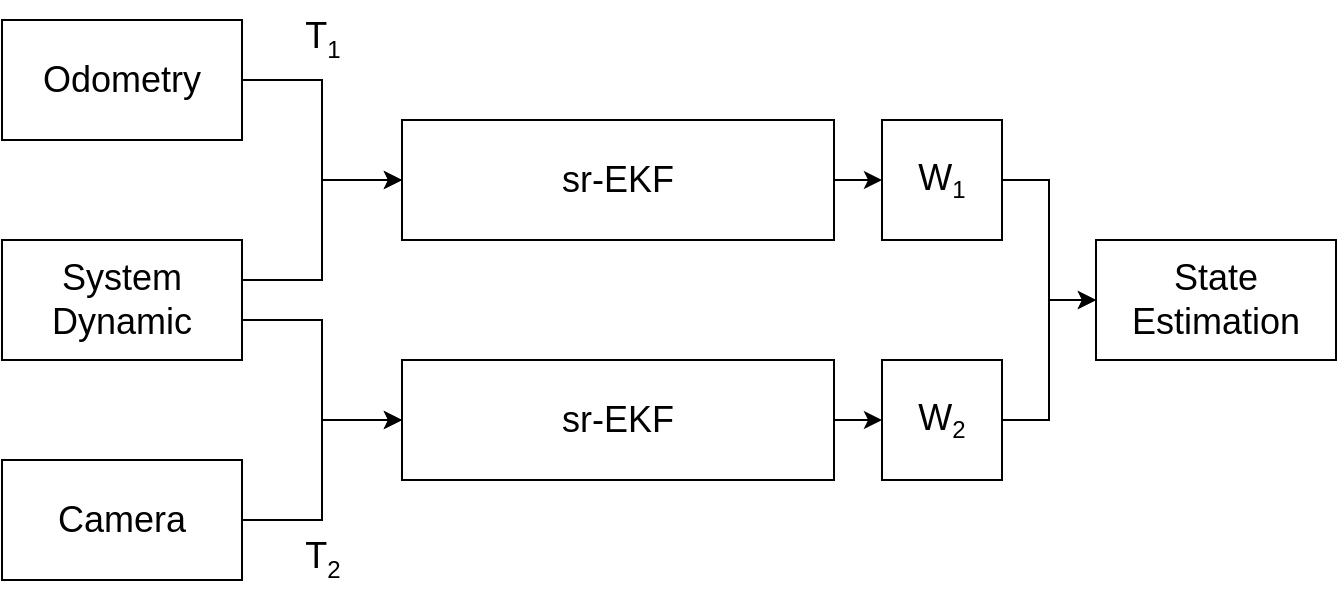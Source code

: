 <mxfile version="21.3.7" type="device">
  <diagram id="De45ii2Sp3PFvOTu69Ke" name="第 1 页">
    <mxGraphModel dx="911" dy="418" grid="1" gridSize="10" guides="1" tooltips="1" connect="1" arrows="1" fold="1" page="1" pageScale="1" pageWidth="827" pageHeight="1169" math="1" shadow="0">
      <root>
        <mxCell id="0" />
        <mxCell id="1" parent="0" />
        <mxCell id="NGuuJl21pHQzUnoow5Hf-10" style="edgeStyle=orthogonalEdgeStyle;rounded=0;orthogonalLoop=1;jettySize=auto;html=1;exitX=1;exitY=0.5;exitDx=0;exitDy=0;fontSize=18;entryX=0;entryY=0.5;entryDx=0;entryDy=0;" parent="1" source="NGuuJl21pHQzUnoow5Hf-1" target="NGuuJl21pHQzUnoow5Hf-4" edge="1">
          <mxGeometry relative="1" as="geometry">
            <mxPoint x="250" y="200" as="targetPoint" />
            <Array as="points">
              <mxPoint x="210" y="260" />
              <mxPoint x="250" y="260" />
              <mxPoint x="250" y="210" />
            </Array>
          </mxGeometry>
        </mxCell>
        <mxCell id="NGuuJl21pHQzUnoow5Hf-11" style="edgeStyle=orthogonalEdgeStyle;rounded=0;orthogonalLoop=1;jettySize=auto;html=1;exitX=1;exitY=0.5;exitDx=0;exitDy=0;entryX=0;entryY=0.5;entryDx=0;entryDy=0;fontSize=18;" parent="1" source="NGuuJl21pHQzUnoow5Hf-1" target="NGuuJl21pHQzUnoow5Hf-5" edge="1">
          <mxGeometry relative="1" as="geometry">
            <Array as="points">
              <mxPoint x="210" y="280" />
              <mxPoint x="250" y="280" />
              <mxPoint x="250" y="330" />
            </Array>
          </mxGeometry>
        </mxCell>
        <mxCell id="NGuuJl21pHQzUnoow5Hf-1" value="&lt;font style=&quot;font-size: 18px;&quot;&gt;System Dynamic&lt;/font&gt;" style="rounded=0;whiteSpace=wrap;html=1;" parent="1" vertex="1">
          <mxGeometry x="90" y="240" width="120" height="60" as="geometry" />
        </mxCell>
        <mxCell id="NGuuJl21pHQzUnoow5Hf-8" style="edgeStyle=orthogonalEdgeStyle;rounded=0;orthogonalLoop=1;jettySize=auto;html=1;exitX=1;exitY=0.5;exitDx=0;exitDy=0;entryX=0;entryY=0.5;entryDx=0;entryDy=0;fontSize=18;" parent="1" source="NGuuJl21pHQzUnoow5Hf-2" target="NGuuJl21pHQzUnoow5Hf-4" edge="1">
          <mxGeometry relative="1" as="geometry" />
        </mxCell>
        <mxCell id="NGuuJl21pHQzUnoow5Hf-2" value="Odometry" style="rounded=0;whiteSpace=wrap;html=1;fontSize=18;" parent="1" vertex="1">
          <mxGeometry x="90" y="130" width="120" height="60" as="geometry" />
        </mxCell>
        <mxCell id="NGuuJl21pHQzUnoow5Hf-13" style="edgeStyle=orthogonalEdgeStyle;rounded=0;orthogonalLoop=1;jettySize=auto;html=1;exitX=1;exitY=0.5;exitDx=0;exitDy=0;fontSize=18;entryX=0;entryY=0.5;entryDx=0;entryDy=0;" parent="1" source="NGuuJl21pHQzUnoow5Hf-3" target="NGuuJl21pHQzUnoow5Hf-5" edge="1">
          <mxGeometry relative="1" as="geometry">
            <mxPoint x="250" y="360" as="targetPoint" />
          </mxGeometry>
        </mxCell>
        <mxCell id="NGuuJl21pHQzUnoow5Hf-3" value="Camera" style="rounded=0;whiteSpace=wrap;html=1;fontSize=18;" parent="1" vertex="1">
          <mxGeometry x="90" y="350" width="120" height="60" as="geometry" />
        </mxCell>
        <mxCell id="NGuuJl21pHQzUnoow5Hf-18" style="edgeStyle=orthogonalEdgeStyle;rounded=0;orthogonalLoop=1;jettySize=auto;html=1;exitX=1;exitY=0.5;exitDx=0;exitDy=0;entryX=0;entryY=0.5;entryDx=0;entryDy=0;fontSize=12;" parent="1" source="NGuuJl21pHQzUnoow5Hf-4" target="NGuuJl21pHQzUnoow5Hf-16" edge="1">
          <mxGeometry relative="1" as="geometry" />
        </mxCell>
        <mxCell id="NGuuJl21pHQzUnoow5Hf-4" value="sr-EKF" style="rounded=0;whiteSpace=wrap;html=1;fontSize=18;" parent="1" vertex="1">
          <mxGeometry x="290" y="180" width="216" height="60" as="geometry" />
        </mxCell>
        <mxCell id="NGuuJl21pHQzUnoow5Hf-19" style="edgeStyle=orthogonalEdgeStyle;rounded=0;orthogonalLoop=1;jettySize=auto;html=1;exitX=1;exitY=0.5;exitDx=0;exitDy=0;entryX=0;entryY=0.5;entryDx=0;entryDy=0;fontSize=12;" parent="1" source="NGuuJl21pHQzUnoow5Hf-5" target="NGuuJl21pHQzUnoow5Hf-17" edge="1">
          <mxGeometry relative="1" as="geometry" />
        </mxCell>
        <mxCell id="NGuuJl21pHQzUnoow5Hf-5" value="sr-EKF" style="rounded=0;whiteSpace=wrap;html=1;fontSize=18;" parent="1" vertex="1">
          <mxGeometry x="290" y="300" width="216" height="60" as="geometry" />
        </mxCell>
        <mxCell id="NGuuJl21pHQzUnoow5Hf-14" value="T&lt;sub&gt;&lt;font style=&quot;font-size: 12px;&quot;&gt;1&lt;/font&gt;&lt;/sub&gt;" style="text;html=1;align=center;verticalAlign=middle;resizable=0;points=[];autosize=1;strokeColor=none;fillColor=none;fontSize=18;" parent="1" vertex="1">
          <mxGeometry x="230" y="120" width="40" height="40" as="geometry" />
        </mxCell>
        <mxCell id="NGuuJl21pHQzUnoow5Hf-15" value="T&lt;sub&gt;&lt;font style=&quot;font-size: 12px;&quot;&gt;2&lt;/font&gt;&lt;/sub&gt;" style="text;html=1;align=center;verticalAlign=middle;resizable=0;points=[];autosize=1;strokeColor=none;fillColor=none;fontSize=18;" parent="1" vertex="1">
          <mxGeometry x="230" y="380" width="40" height="40" as="geometry" />
        </mxCell>
        <mxCell id="NGuuJl21pHQzUnoow5Hf-21" style="edgeStyle=orthogonalEdgeStyle;rounded=0;orthogonalLoop=1;jettySize=auto;html=1;exitX=1;exitY=0.5;exitDx=0;exitDy=0;entryX=0;entryY=0.5;entryDx=0;entryDy=0;fontSize=12;" parent="1" source="NGuuJl21pHQzUnoow5Hf-16" target="NGuuJl21pHQzUnoow5Hf-20" edge="1">
          <mxGeometry relative="1" as="geometry" />
        </mxCell>
        <mxCell id="NGuuJl21pHQzUnoow5Hf-16" value="&lt;font style=&quot;&quot;&gt;&lt;span style=&quot;font-size: 18px;&quot;&gt;W&lt;/span&gt;&lt;sub style=&quot;&quot;&gt;&lt;font style=&quot;font-size: 12px;&quot;&gt;1&lt;/font&gt;&lt;/sub&gt;&lt;/font&gt;" style="rounded=0;whiteSpace=wrap;html=1;fontSize=12;" parent="1" vertex="1">
          <mxGeometry x="530" y="180" width="60" height="60" as="geometry" />
        </mxCell>
        <mxCell id="NGuuJl21pHQzUnoow5Hf-22" style="edgeStyle=orthogonalEdgeStyle;rounded=0;orthogonalLoop=1;jettySize=auto;html=1;exitX=1;exitY=0.5;exitDx=0;exitDy=0;entryX=0;entryY=0.5;entryDx=0;entryDy=0;fontSize=12;" parent="1" source="NGuuJl21pHQzUnoow5Hf-17" target="NGuuJl21pHQzUnoow5Hf-20" edge="1">
          <mxGeometry relative="1" as="geometry" />
        </mxCell>
        <mxCell id="NGuuJl21pHQzUnoow5Hf-17" value="&lt;font style=&quot;&quot;&gt;&lt;span style=&quot;font-size: 18px;&quot;&gt;W&lt;/span&gt;&lt;sub style=&quot;&quot;&gt;&lt;font style=&quot;font-size: 12px;&quot;&gt;2&lt;/font&gt;&lt;/sub&gt;&lt;/font&gt;" style="rounded=0;whiteSpace=wrap;html=1;fontSize=12;" parent="1" vertex="1">
          <mxGeometry x="530" y="300" width="60" height="60" as="geometry" />
        </mxCell>
        <mxCell id="NGuuJl21pHQzUnoow5Hf-20" value="&lt;font style=&quot;font-size: 18px;&quot;&gt;State Estimation&lt;/font&gt;" style="rounded=0;whiteSpace=wrap;html=1;fontSize=12;" parent="1" vertex="1">
          <mxGeometry x="637" y="240" width="120" height="60" as="geometry" />
        </mxCell>
      </root>
    </mxGraphModel>
  </diagram>
</mxfile>

